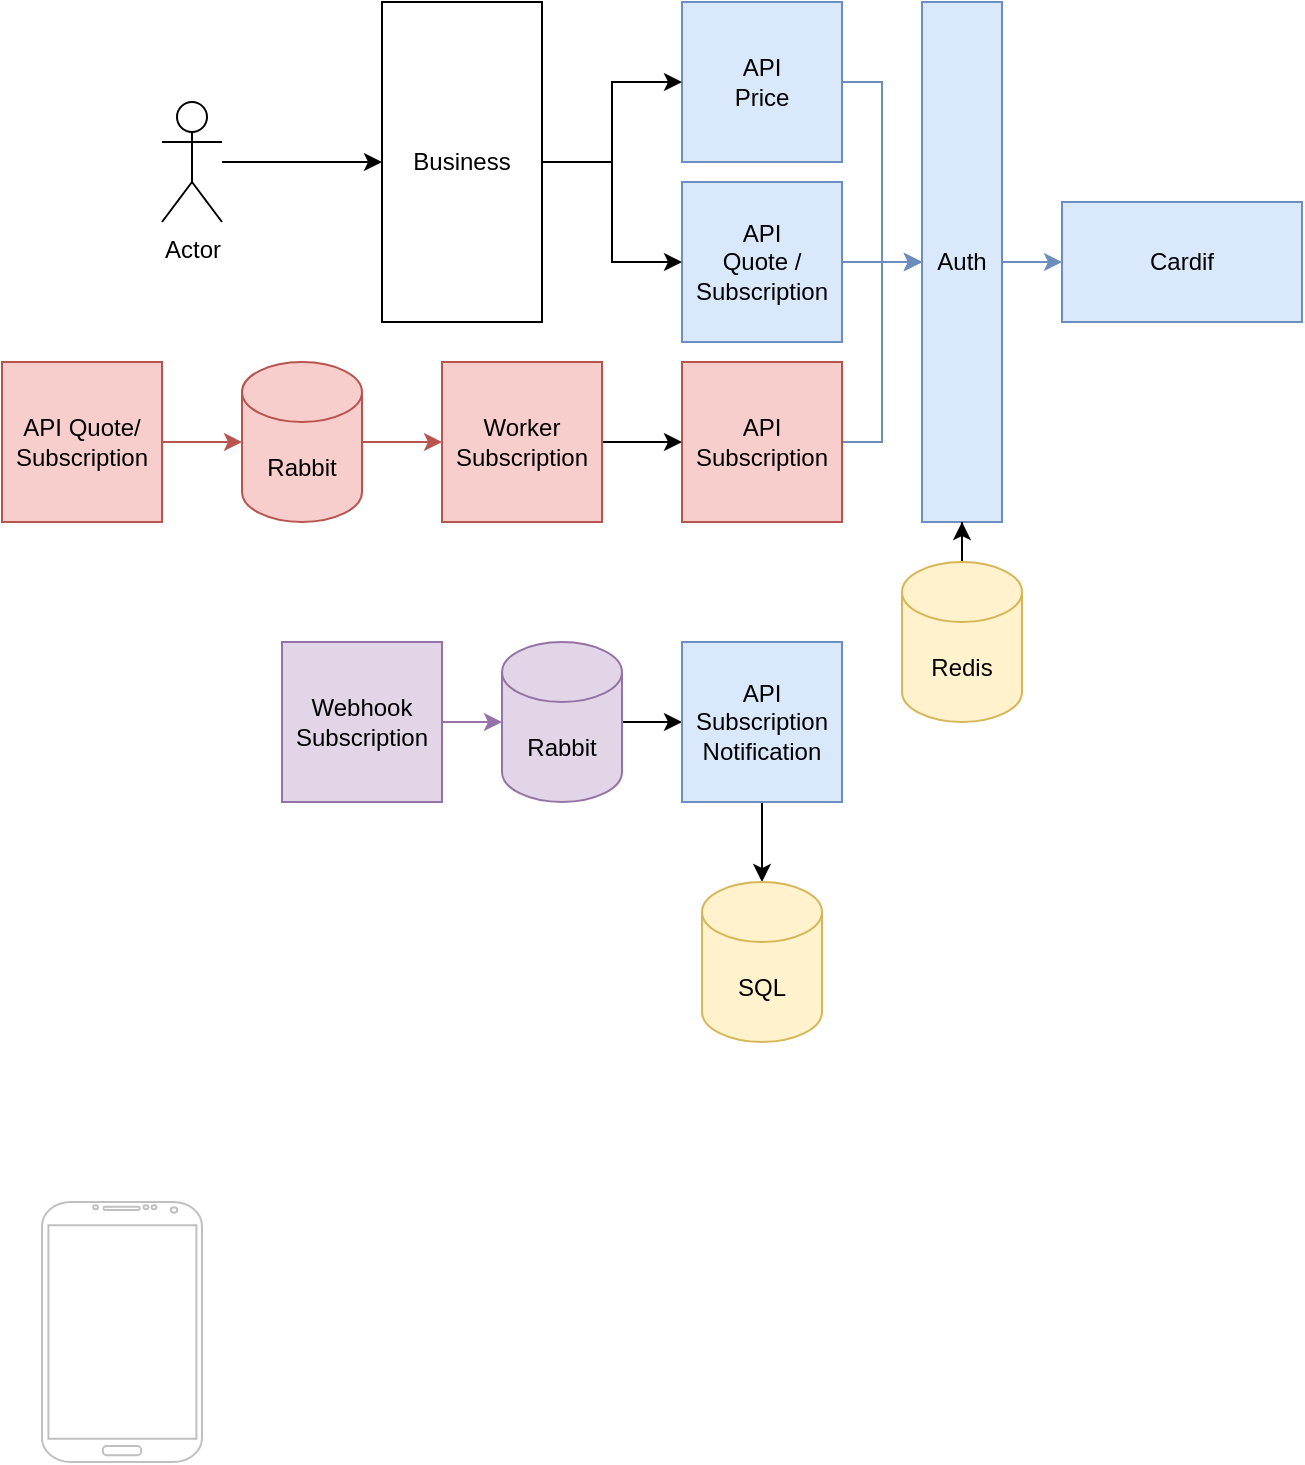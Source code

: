 <mxfile version="18.0.2" type="github">
  <diagram id="cjIfti4ttq64oj84X-Ma" name="Page-1">
    <mxGraphModel dx="2062" dy="794" grid="1" gridSize="10" guides="1" tooltips="1" connect="1" arrows="1" fold="1" page="1" pageScale="1" pageWidth="827" pageHeight="1169" math="0" shadow="0">
      <root>
        <mxCell id="0" />
        <mxCell id="1" parent="0" />
        <mxCell id="DW389mNN4FiU-5Pm1X-7-6" value="" style="edgeStyle=orthogonalEdgeStyle;rounded=0;orthogonalLoop=1;jettySize=auto;html=1;fillColor=#dae8fc;strokeColor=#6c8ebf;" parent="1" source="DW389mNN4FiU-5Pm1X-7-1" target="DW389mNN4FiU-5Pm1X-7-5" edge="1">
          <mxGeometry relative="1" as="geometry" />
        </mxCell>
        <mxCell id="DW389mNN4FiU-5Pm1X-7-1" value="Auth" style="rounded=0;whiteSpace=wrap;html=1;fillColor=#dae8fc;strokeColor=#6c8ebf;" parent="1" vertex="1">
          <mxGeometry x="520" y="80" width="40" height="260" as="geometry" />
        </mxCell>
        <mxCell id="DW389mNN4FiU-5Pm1X-7-26" style="edgeStyle=orthogonalEdgeStyle;rounded=0;orthogonalLoop=1;jettySize=auto;html=1;entryX=0;entryY=0.5;entryDx=0;entryDy=0;fillColor=#dae8fc;strokeColor=#6c8ebf;" parent="1" source="DW389mNN4FiU-5Pm1X-7-3" target="DW389mNN4FiU-5Pm1X-7-1" edge="1">
          <mxGeometry relative="1" as="geometry" />
        </mxCell>
        <mxCell id="DW389mNN4FiU-5Pm1X-7-3" value="API&lt;br&gt;Quote /&lt;br&gt;Subscription" style="whiteSpace=wrap;html=1;aspect=fixed;fillColor=#dae8fc;strokeColor=#6c8ebf;" parent="1" vertex="1">
          <mxGeometry x="400" y="170" width="80" height="80" as="geometry" />
        </mxCell>
        <mxCell id="DW389mNN4FiU-5Pm1X-7-5" value="Cardif" style="whiteSpace=wrap;html=1;rounded=0;fillColor=#dae8fc;strokeColor=#6c8ebf;" parent="1" vertex="1">
          <mxGeometry x="590" y="180" width="120" height="60" as="geometry" />
        </mxCell>
        <mxCell id="DW389mNN4FiU-5Pm1X-7-24" value="" style="edgeStyle=orthogonalEdgeStyle;rounded=0;orthogonalLoop=1;jettySize=auto;html=1;fillColor=#dae8fc;strokeColor=#6c8ebf;" parent="1" source="DW389mNN4FiU-5Pm1X-7-19" target="DW389mNN4FiU-5Pm1X-7-1" edge="1">
          <mxGeometry relative="1" as="geometry" />
        </mxCell>
        <mxCell id="DW389mNN4FiU-5Pm1X-7-19" value="API &lt;br&gt;Price" style="whiteSpace=wrap;html=1;aspect=fixed;fillColor=#dae8fc;strokeColor=#6c8ebf;" parent="1" vertex="1">
          <mxGeometry x="400" y="80" width="80" height="80" as="geometry" />
        </mxCell>
        <mxCell id="ABXT4_ojw7Id-GURmyzU-7" value="" style="edgeStyle=orthogonalEdgeStyle;rounded=0;orthogonalLoop=1;jettySize=auto;html=1;fillColor=#f8cecc;strokeColor=#b85450;" parent="1" source="DW389mNN4FiU-5Pm1X-7-29" target="DW389mNN4FiU-5Pm1X-7-37" edge="1">
          <mxGeometry relative="1" as="geometry" />
        </mxCell>
        <mxCell id="DW389mNN4FiU-5Pm1X-7-29" value="Rabbit" style="shape=cylinder3;whiteSpace=wrap;html=1;boundedLbl=1;backgroundOutline=1;size=15;fillColor=#f8cecc;strokeColor=#b85450;" parent="1" vertex="1">
          <mxGeometry x="180" y="260" width="60" height="80" as="geometry" />
        </mxCell>
        <mxCell id="DW389mNN4FiU-5Pm1X-7-41" style="edgeStyle=orthogonalEdgeStyle;rounded=0;orthogonalLoop=1;jettySize=auto;html=1;entryX=0;entryY=0.5;entryDx=0;entryDy=0;entryPerimeter=0;fillColor=#f8cecc;strokeColor=#b85450;" parent="1" source="DW389mNN4FiU-5Pm1X-7-31" target="DW389mNN4FiU-5Pm1X-7-29" edge="1">
          <mxGeometry relative="1" as="geometry" />
        </mxCell>
        <mxCell id="DW389mNN4FiU-5Pm1X-7-31" value="API Quote/&lt;br&gt;Subscription" style="whiteSpace=wrap;html=1;aspect=fixed;fillColor=#f8cecc;strokeColor=#b85450;" parent="1" vertex="1">
          <mxGeometry x="60" y="260" width="80" height="80" as="geometry" />
        </mxCell>
        <mxCell id="DW389mNN4FiU-5Pm1X-7-35" style="edgeStyle=orthogonalEdgeStyle;rounded=0;orthogonalLoop=1;jettySize=auto;html=1;entryX=0;entryY=0.5;entryDx=0;entryDy=0;fillColor=#dae8fc;strokeColor=#6c8ebf;" parent="1" source="DW389mNN4FiU-5Pm1X-7-34" target="DW389mNN4FiU-5Pm1X-7-1" edge="1">
          <mxGeometry relative="1" as="geometry" />
        </mxCell>
        <mxCell id="DW389mNN4FiU-5Pm1X-7-34" value="API&lt;br&gt;Subscription" style="whiteSpace=wrap;html=1;aspect=fixed;fillColor=#f8cecc;strokeColor=#b85450;" parent="1" vertex="1">
          <mxGeometry x="400" y="260" width="80" height="80" as="geometry" />
        </mxCell>
        <mxCell id="DW389mNN4FiU-5Pm1X-7-38" style="edgeStyle=orthogonalEdgeStyle;rounded=0;orthogonalLoop=1;jettySize=auto;html=1;entryX=0;entryY=0.5;entryDx=0;entryDy=0;" parent="1" source="DW389mNN4FiU-5Pm1X-7-37" target="DW389mNN4FiU-5Pm1X-7-34" edge="1">
          <mxGeometry relative="1" as="geometry" />
        </mxCell>
        <mxCell id="DW389mNN4FiU-5Pm1X-7-37" value="Worker Subscription" style="whiteSpace=wrap;html=1;aspect=fixed;fillColor=#f8cecc;strokeColor=#b85450;" parent="1" vertex="1">
          <mxGeometry x="280" y="260" width="80" height="80" as="geometry" />
        </mxCell>
        <mxCell id="DW389mNN4FiU-5Pm1X-7-44" style="edgeStyle=orthogonalEdgeStyle;rounded=0;orthogonalLoop=1;jettySize=auto;html=1;entryX=0;entryY=0.5;entryDx=0;entryDy=0;entryPerimeter=0;fillColor=#e1d5e7;strokeColor=#9673a6;" parent="1" source="DW389mNN4FiU-5Pm1X-7-42" target="DW389mNN4FiU-5Pm1X-7-43" edge="1">
          <mxGeometry relative="1" as="geometry" />
        </mxCell>
        <mxCell id="DW389mNN4FiU-5Pm1X-7-42" value="Webhook&lt;br&gt;Subscription" style="whiteSpace=wrap;html=1;aspect=fixed;fillColor=#e1d5e7;strokeColor=#9673a6;" parent="1" vertex="1">
          <mxGeometry x="200" y="400" width="80" height="80" as="geometry" />
        </mxCell>
        <mxCell id="DW389mNN4FiU-5Pm1X-7-47" style="edgeStyle=orthogonalEdgeStyle;rounded=0;orthogonalLoop=1;jettySize=auto;html=1;entryX=0;entryY=0.5;entryDx=0;entryDy=0;" parent="1" source="DW389mNN4FiU-5Pm1X-7-43" target="DW389mNN4FiU-5Pm1X-7-46" edge="1">
          <mxGeometry relative="1" as="geometry" />
        </mxCell>
        <mxCell id="DW389mNN4FiU-5Pm1X-7-43" value="Rabbit" style="shape=cylinder3;whiteSpace=wrap;html=1;boundedLbl=1;backgroundOutline=1;size=15;fillColor=#e1d5e7;strokeColor=#9673a6;" parent="1" vertex="1">
          <mxGeometry x="310" y="400" width="60" height="80" as="geometry" />
        </mxCell>
        <mxCell id="DW389mNN4FiU-5Pm1X-7-49" style="edgeStyle=orthogonalEdgeStyle;rounded=0;orthogonalLoop=1;jettySize=auto;html=1;entryX=0.5;entryY=0;entryDx=0;entryDy=0;entryPerimeter=0;" parent="1" source="DW389mNN4FiU-5Pm1X-7-46" target="DW389mNN4FiU-5Pm1X-7-48" edge="1">
          <mxGeometry relative="1" as="geometry" />
        </mxCell>
        <mxCell id="DW389mNN4FiU-5Pm1X-7-46" value="API&lt;br&gt;Subscription&lt;br&gt;Notification" style="whiteSpace=wrap;html=1;aspect=fixed;fillColor=#dae8fc;strokeColor=#6c8ebf;" parent="1" vertex="1">
          <mxGeometry x="400" y="400" width="80" height="80" as="geometry" />
        </mxCell>
        <mxCell id="DW389mNN4FiU-5Pm1X-7-48" value="SQL" style="shape=cylinder3;whiteSpace=wrap;html=1;boundedLbl=1;backgroundOutline=1;size=15;fillColor=#fff2cc;strokeColor=#d6b656;" parent="1" vertex="1">
          <mxGeometry x="410" y="520" width="60" height="80" as="geometry" />
        </mxCell>
        <mxCell id="XfGH-TYxfRgmvflSpr2G-4" style="edgeStyle=orthogonalEdgeStyle;rounded=0;orthogonalLoop=1;jettySize=auto;html=1;entryX=0;entryY=0.5;entryDx=0;entryDy=0;" edge="1" parent="1" source="ABXT4_ojw7Id-GURmyzU-1" target="XfGH-TYxfRgmvflSpr2G-1">
          <mxGeometry relative="1" as="geometry" />
        </mxCell>
        <mxCell id="ABXT4_ojw7Id-GURmyzU-1" value="Actor" style="shape=umlActor;verticalLabelPosition=bottom;verticalAlign=top;html=1;outlineConnect=0;" parent="1" vertex="1">
          <mxGeometry x="140" y="130" width="30" height="60" as="geometry" />
        </mxCell>
        <mxCell id="ABXT4_ojw7Id-GURmyzU-9" value="" style="edgeStyle=orthogonalEdgeStyle;rounded=0;orthogonalLoop=1;jettySize=auto;html=1;" parent="1" source="ABXT4_ojw7Id-GURmyzU-8" target="DW389mNN4FiU-5Pm1X-7-1" edge="1">
          <mxGeometry relative="1" as="geometry" />
        </mxCell>
        <mxCell id="ABXT4_ojw7Id-GURmyzU-8" value="Redis" style="shape=cylinder3;whiteSpace=wrap;html=1;boundedLbl=1;backgroundOutline=1;size=15;fillColor=#fff2cc;strokeColor=#d6b656;" parent="1" vertex="1">
          <mxGeometry x="510" y="360" width="60" height="80" as="geometry" />
        </mxCell>
        <mxCell id="GZTnIYDizLkEu4bi_0a7-1" value="" style="verticalLabelPosition=bottom;verticalAlign=top;html=1;shadow=0;dashed=0;strokeWidth=1;shape=mxgraph.android.phone2;strokeColor=#c0c0c0;" parent="1" vertex="1">
          <mxGeometry x="80" y="680" width="80" height="130" as="geometry" />
        </mxCell>
        <mxCell id="XfGH-TYxfRgmvflSpr2G-2" style="edgeStyle=orthogonalEdgeStyle;rounded=0;orthogonalLoop=1;jettySize=auto;html=1;entryX=0;entryY=0.5;entryDx=0;entryDy=0;" edge="1" parent="1" source="XfGH-TYxfRgmvflSpr2G-1" target="DW389mNN4FiU-5Pm1X-7-19">
          <mxGeometry relative="1" as="geometry" />
        </mxCell>
        <mxCell id="XfGH-TYxfRgmvflSpr2G-3" style="edgeStyle=orthogonalEdgeStyle;rounded=0;orthogonalLoop=1;jettySize=auto;html=1;entryX=0;entryY=0.5;entryDx=0;entryDy=0;" edge="1" parent="1" source="XfGH-TYxfRgmvflSpr2G-1" target="DW389mNN4FiU-5Pm1X-7-3">
          <mxGeometry relative="1" as="geometry" />
        </mxCell>
        <mxCell id="XfGH-TYxfRgmvflSpr2G-1" value="Business" style="rounded=0;whiteSpace=wrap;html=1;" vertex="1" parent="1">
          <mxGeometry x="250" y="80" width="80" height="160" as="geometry" />
        </mxCell>
      </root>
    </mxGraphModel>
  </diagram>
</mxfile>
